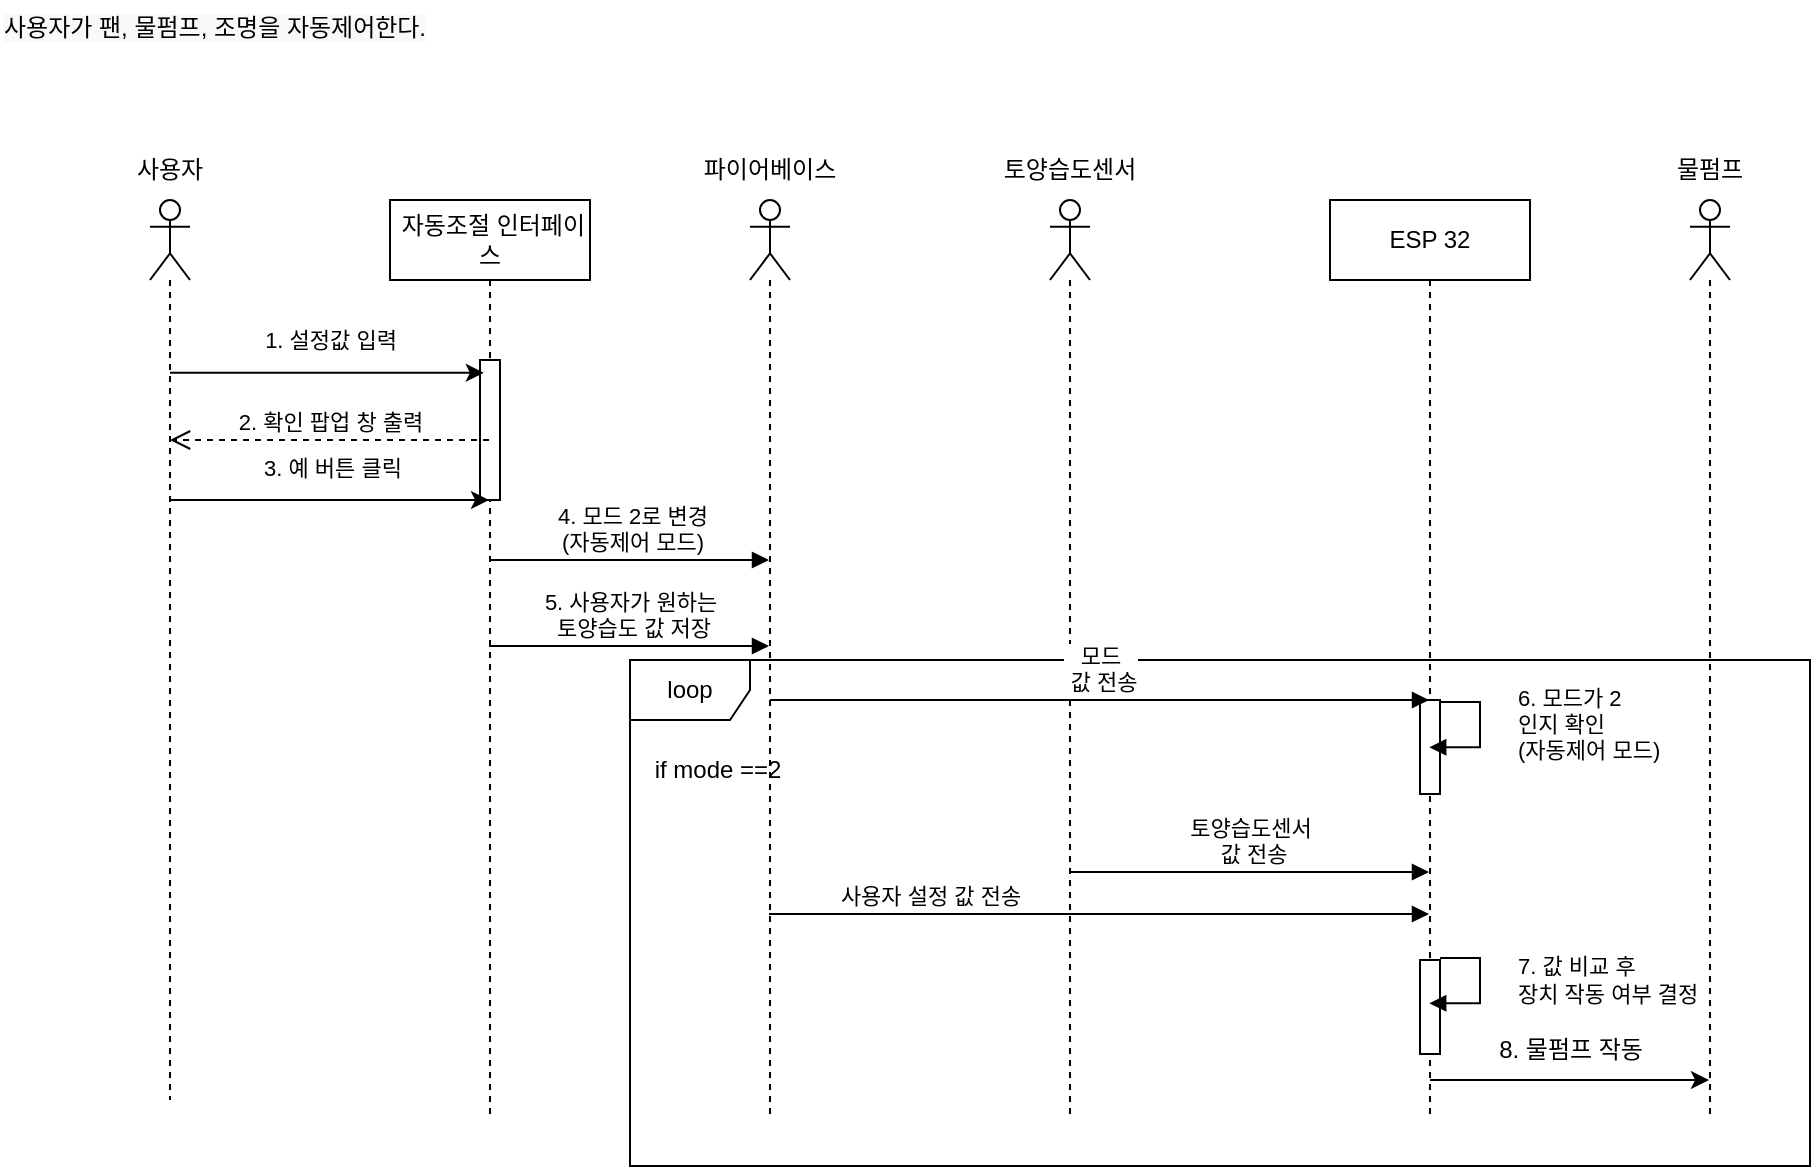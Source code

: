<mxfile version="20.5.3" type="github">
  <diagram id="Z_jb_i1OUhFMdzfZDqN_" name="페이지-1">
    <mxGraphModel dx="1278" dy="571" grid="1" gridSize="10" guides="1" tooltips="1" connect="1" arrows="1" fold="1" page="1" pageScale="1" pageWidth="827" pageHeight="1169" math="0" shadow="0">
      <root>
        <mxCell id="0" />
        <mxCell id="1" parent="0" />
        <mxCell id="ybVhzSZ3yJq0IbKlZSbC-1" value="&lt;span style=&quot;color: rgb(0, 0, 0); font-family: Helvetica; font-size: 12px; font-style: normal; font-variant-ligatures: normal; font-variant-caps: normal; font-weight: 400; letter-spacing: normal; orphans: 2; text-align: center; text-indent: 0px; text-transform: none; widows: 2; word-spacing: 0px; -webkit-text-stroke-width: 0px; background-color: rgb(248, 249, 250); text-decoration-thickness: initial; text-decoration-style: initial; text-decoration-color: initial; float: none; display: inline !important;&quot;&gt;사용자가 팬, 물펌프, 조명을 자동제어한다.&lt;/span&gt;" style="text;whiteSpace=wrap;html=1;" parent="1" vertex="1">
          <mxGeometry x="15" width="260" height="40" as="geometry" />
        </mxCell>
        <mxCell id="ybVhzSZ3yJq0IbKlZSbC-16" value="loop" style="shape=umlFrame;whiteSpace=wrap;html=1;" parent="1" vertex="1">
          <mxGeometry x="330" y="330" width="590" height="253" as="geometry" />
        </mxCell>
        <mxCell id="ybVhzSZ3yJq0IbKlZSbC-7" value="&amp;nbsp;자동조절 인터페이스" style="shape=umlLifeline;perimeter=lifelinePerimeter;whiteSpace=wrap;html=1;container=1;collapsible=0;recursiveResize=0;outlineConnect=0;" parent="1" vertex="1">
          <mxGeometry x="210" y="100" width="100" height="460" as="geometry" />
        </mxCell>
        <mxCell id="ybVhzSZ3yJq0IbKlZSbC-27" value="" style="html=1;points=[];perimeter=orthogonalPerimeter;" parent="ybVhzSZ3yJq0IbKlZSbC-7" vertex="1">
          <mxGeometry x="45" y="80" width="10" height="70" as="geometry" />
        </mxCell>
        <mxCell id="ybVhzSZ3yJq0IbKlZSbC-10" value="ESP 32" style="shape=umlLifeline;perimeter=lifelinePerimeter;whiteSpace=wrap;html=1;container=1;collapsible=0;recursiveResize=0;outlineConnect=0;" parent="1" vertex="1">
          <mxGeometry x="680" y="100" width="100" height="460" as="geometry" />
        </mxCell>
        <mxCell id="kuCBZX1RvtrEEPZ2ifss-1" value="" style="html=1;points=[];perimeter=orthogonalPerimeter;" parent="ybVhzSZ3yJq0IbKlZSbC-10" vertex="1">
          <mxGeometry x="45" y="380" width="10" height="47" as="geometry" />
        </mxCell>
        <mxCell id="kuCBZX1RvtrEEPZ2ifss-2" value="7. 값 비교 후&amp;nbsp;&lt;br&gt;장치 작동 여부 결정" style="edgeStyle=orthogonalEdgeStyle;html=1;align=left;spacingLeft=2;endArrow=block;rounded=0;entryX=0.96;entryY=1.022;entryDx=0;entryDy=0;entryPerimeter=0;" parent="ybVhzSZ3yJq0IbKlZSbC-10" edge="1">
          <mxGeometry x="-0.088" y="15" relative="1" as="geometry">
            <mxPoint x="55" y="379" as="sourcePoint" />
            <Array as="points">
              <mxPoint x="55" y="379" />
              <mxPoint x="75" y="379" />
              <mxPoint x="75" y="402" />
            </Array>
            <mxPoint as="offset" />
            <mxPoint x="49.6" y="401.64" as="targetPoint" />
          </mxGeometry>
        </mxCell>
        <mxCell id="r1OENSmGQwoKqkKIECa4-8" value="" style="html=1;points=[];perimeter=orthogonalPerimeter;" vertex="1" parent="ybVhzSZ3yJq0IbKlZSbC-10">
          <mxGeometry x="45" y="250" width="10" height="47" as="geometry" />
        </mxCell>
        <mxCell id="ybVhzSZ3yJq0IbKlZSbC-12" value="5. 사용자가 원하는&lt;br&gt;&amp;nbsp;토양습도 값 저장" style="html=1;verticalAlign=bottom;endArrow=block;rounded=0;" parent="1" edge="1">
          <mxGeometry width="80" relative="1" as="geometry">
            <mxPoint x="259.5" y="323" as="sourcePoint" />
            <mxPoint x="399.5" y="323" as="targetPoint" />
            <Array as="points">
              <mxPoint x="350" y="323" />
            </Array>
          </mxGeometry>
        </mxCell>
        <mxCell id="ybVhzSZ3yJq0IbKlZSbC-13" value="토양습도센서&lt;br&gt;&amp;nbsp;값 전송" style="html=1;verticalAlign=bottom;endArrow=block;rounded=0;" parent="1" edge="1">
          <mxGeometry width="80" relative="1" as="geometry">
            <mxPoint x="549.5" y="436" as="sourcePoint" />
            <mxPoint x="729.5" y="436" as="targetPoint" />
            <Array as="points" />
          </mxGeometry>
        </mxCell>
        <mxCell id="ybVhzSZ3yJq0IbKlZSbC-15" value="사용자 설정 값 전송" style="html=1;verticalAlign=bottom;endArrow=block;rounded=0;" parent="1" edge="1">
          <mxGeometry x="-0.512" width="80" relative="1" as="geometry">
            <mxPoint x="399.5" y="457" as="sourcePoint" />
            <mxPoint x="729.5" y="457" as="targetPoint" />
            <Array as="points">
              <mxPoint x="577" y="457" />
            </Array>
            <mxPoint as="offset" />
          </mxGeometry>
        </mxCell>
        <mxCell id="7uDiEInkqKDjhfE1Xtkq-2" value="" style="shape=umlLifeline;participant=umlActor;perimeter=lifelinePerimeter;whiteSpace=wrap;html=1;container=1;collapsible=0;recursiveResize=0;verticalAlign=top;spacingTop=36;outlineConnect=0;" vertex="1" parent="1">
          <mxGeometry x="860" y="100" width="20" height="460" as="geometry" />
        </mxCell>
        <mxCell id="7uDiEInkqKDjhfE1Xtkq-3" value="" style="shape=umlLifeline;participant=umlActor;perimeter=lifelinePerimeter;whiteSpace=wrap;html=1;container=1;collapsible=0;recursiveResize=0;verticalAlign=top;spacingTop=36;outlineConnect=0;" vertex="1" parent="1">
          <mxGeometry x="390" y="100" width="20" height="460" as="geometry" />
        </mxCell>
        <mxCell id="7uDiEInkqKDjhfE1Xtkq-15" value="1. 설정값 입력" style="edgeStyle=orthogonalEdgeStyle;rounded=0;orthogonalLoop=1;jettySize=auto;html=1;entryX=0.191;entryY=0.091;entryDx=0;entryDy=0;entryPerimeter=0;" edge="1" parent="1" source="7uDiEInkqKDjhfE1Xtkq-4" target="ybVhzSZ3yJq0IbKlZSbC-27">
          <mxGeometry x="0.018" y="16" relative="1" as="geometry">
            <Array as="points">
              <mxPoint x="180" y="186" />
            </Array>
            <mxPoint as="offset" />
          </mxGeometry>
        </mxCell>
        <mxCell id="7uDiEInkqKDjhfE1Xtkq-4" value="" style="shape=umlLifeline;participant=umlActor;perimeter=lifelinePerimeter;whiteSpace=wrap;html=1;container=1;collapsible=0;recursiveResize=0;verticalAlign=top;spacingTop=36;outlineConnect=0;size=40;" vertex="1" parent="1">
          <mxGeometry x="90" y="100" width="20" height="450" as="geometry" />
        </mxCell>
        <mxCell id="7uDiEInkqKDjhfE1Xtkq-7" value="사용자" style="text;html=1;strokeColor=none;fillColor=none;align=center;verticalAlign=middle;whiteSpace=wrap;rounded=0;" vertex="1" parent="1">
          <mxGeometry x="70" y="70" width="60" height="30" as="geometry" />
        </mxCell>
        <mxCell id="7uDiEInkqKDjhfE1Xtkq-8" value="물펌프" style="text;html=1;strokeColor=none;fillColor=none;align=center;verticalAlign=middle;whiteSpace=wrap;rounded=0;" vertex="1" parent="1">
          <mxGeometry x="840" y="70" width="60" height="30" as="geometry" />
        </mxCell>
        <mxCell id="7uDiEInkqKDjhfE1Xtkq-9" value="파이어베이스" style="text;html=1;strokeColor=none;fillColor=none;align=center;verticalAlign=middle;whiteSpace=wrap;rounded=0;" vertex="1" parent="1">
          <mxGeometry x="355" y="70" width="90" height="30" as="geometry" />
        </mxCell>
        <mxCell id="7uDiEInkqKDjhfE1Xtkq-10" value="" style="endArrow=classic;html=1;rounded=0;" edge="1" parent="1" source="ybVhzSZ3yJq0IbKlZSbC-10" target="7uDiEInkqKDjhfE1Xtkq-2">
          <mxGeometry width="50" height="50" relative="1" as="geometry">
            <mxPoint x="729.5" y="513" as="sourcePoint" />
            <mxPoint x="869.5" y="513" as="targetPoint" />
            <Array as="points">
              <mxPoint x="790" y="540" />
            </Array>
          </mxGeometry>
        </mxCell>
        <mxCell id="7uDiEInkqKDjhfE1Xtkq-13" value="" style="shape=umlLifeline;participant=umlActor;perimeter=lifelinePerimeter;whiteSpace=wrap;html=1;container=1;collapsible=0;recursiveResize=0;verticalAlign=top;spacingTop=36;outlineConnect=0;" vertex="1" parent="1">
          <mxGeometry x="540" y="100" width="20" height="460" as="geometry" />
        </mxCell>
        <mxCell id="7uDiEInkqKDjhfE1Xtkq-14" value="토양습도센서" style="text;html=1;strokeColor=none;fillColor=none;align=center;verticalAlign=middle;whiteSpace=wrap;rounded=0;" vertex="1" parent="1">
          <mxGeometry x="502" y="70" width="96" height="30" as="geometry" />
        </mxCell>
        <mxCell id="r1OENSmGQwoKqkKIECa4-1" value="8. 물펌프 작동" style="text;html=1;align=center;verticalAlign=middle;resizable=0;points=[];autosize=1;strokeColor=none;fillColor=none;" vertex="1" parent="1">
          <mxGeometry x="750" y="510" width="100" height="30" as="geometry" />
        </mxCell>
        <mxCell id="r1OENSmGQwoKqkKIECa4-2" value="if mode ==2" style="text;html=1;strokeColor=none;fillColor=none;align=center;verticalAlign=middle;whiteSpace=wrap;rounded=0;" vertex="1" parent="1">
          <mxGeometry x="334" y="370" width="80" height="30" as="geometry" />
        </mxCell>
        <mxCell id="r1OENSmGQwoKqkKIECa4-3" value="4. 모드 2로 변경&lt;br&gt;(자동제어 모드)" style="html=1;verticalAlign=bottom;endArrow=block;rounded=0;" edge="1" parent="1" source="ybVhzSZ3yJq0IbKlZSbC-7" target="7uDiEInkqKDjhfE1Xtkq-3">
          <mxGeometry x="0.007" width="80" relative="1" as="geometry">
            <mxPoint x="269.5" y="333" as="sourcePoint" />
            <mxPoint x="409.5" y="333" as="targetPoint" />
            <Array as="points">
              <mxPoint x="350" y="280" />
            </Array>
            <mxPoint x="1" as="offset" />
          </mxGeometry>
        </mxCell>
        <mxCell id="r1OENSmGQwoKqkKIECa4-4" value="2. 확인 팝업 창 출력" style="html=1;verticalAlign=bottom;endArrow=open;dashed=1;endSize=8;rounded=0;" edge="1" parent="1" source="ybVhzSZ3yJq0IbKlZSbC-7" target="7uDiEInkqKDjhfE1Xtkq-4">
          <mxGeometry relative="1" as="geometry">
            <mxPoint x="500" y="310" as="sourcePoint" />
            <mxPoint x="420" y="310" as="targetPoint" />
            <Array as="points">
              <mxPoint x="180" y="220" />
            </Array>
          </mxGeometry>
        </mxCell>
        <mxCell id="r1OENSmGQwoKqkKIECa4-5" value="3. 예 버튼 클릭" style="edgeStyle=orthogonalEdgeStyle;rounded=0;orthogonalLoop=1;jettySize=auto;html=1;" edge="1" parent="1" source="7uDiEInkqKDjhfE1Xtkq-4" target="ybVhzSZ3yJq0IbKlZSbC-7">
          <mxGeometry x="0.018" y="16" relative="1" as="geometry">
            <Array as="points">
              <mxPoint x="190" y="250" />
              <mxPoint x="190" y="250" />
            </Array>
            <mxPoint x="109.5" y="196.4" as="sourcePoint" />
            <mxPoint x="266.91" y="196.37" as="targetPoint" />
            <mxPoint as="offset" />
          </mxGeometry>
        </mxCell>
        <mxCell id="r1OENSmGQwoKqkKIECa4-6" value="모드&lt;br&gt;&amp;nbsp;값 전송" style="html=1;verticalAlign=bottom;endArrow=block;rounded=0;" edge="1" parent="1" source="7uDiEInkqKDjhfE1Xtkq-3" target="ybVhzSZ3yJq0IbKlZSbC-10">
          <mxGeometry width="80" relative="1" as="geometry">
            <mxPoint x="559.5" y="404" as="sourcePoint" />
            <mxPoint x="739.5" y="404" as="targetPoint" />
            <Array as="points">
              <mxPoint x="570" y="350" />
            </Array>
          </mxGeometry>
        </mxCell>
        <mxCell id="r1OENSmGQwoKqkKIECa4-9" value="6. 모드가 2&lt;br&gt;인지 확인&lt;br&gt;(자동제어 모드)&lt;br&gt;" style="edgeStyle=orthogonalEdgeStyle;html=1;align=left;spacingLeft=2;endArrow=block;rounded=0;entryX=0.96;entryY=1.022;entryDx=0;entryDy=0;entryPerimeter=0;" edge="1" parent="1">
          <mxGeometry x="-0.088" y="15" relative="1" as="geometry">
            <mxPoint x="735" y="351" as="sourcePoint" />
            <Array as="points">
              <mxPoint x="735" y="351" />
              <mxPoint x="755" y="351" />
              <mxPoint x="755" y="374" />
            </Array>
            <mxPoint as="offset" />
            <mxPoint x="729.6" y="373.64" as="targetPoint" />
          </mxGeometry>
        </mxCell>
      </root>
    </mxGraphModel>
  </diagram>
</mxfile>
